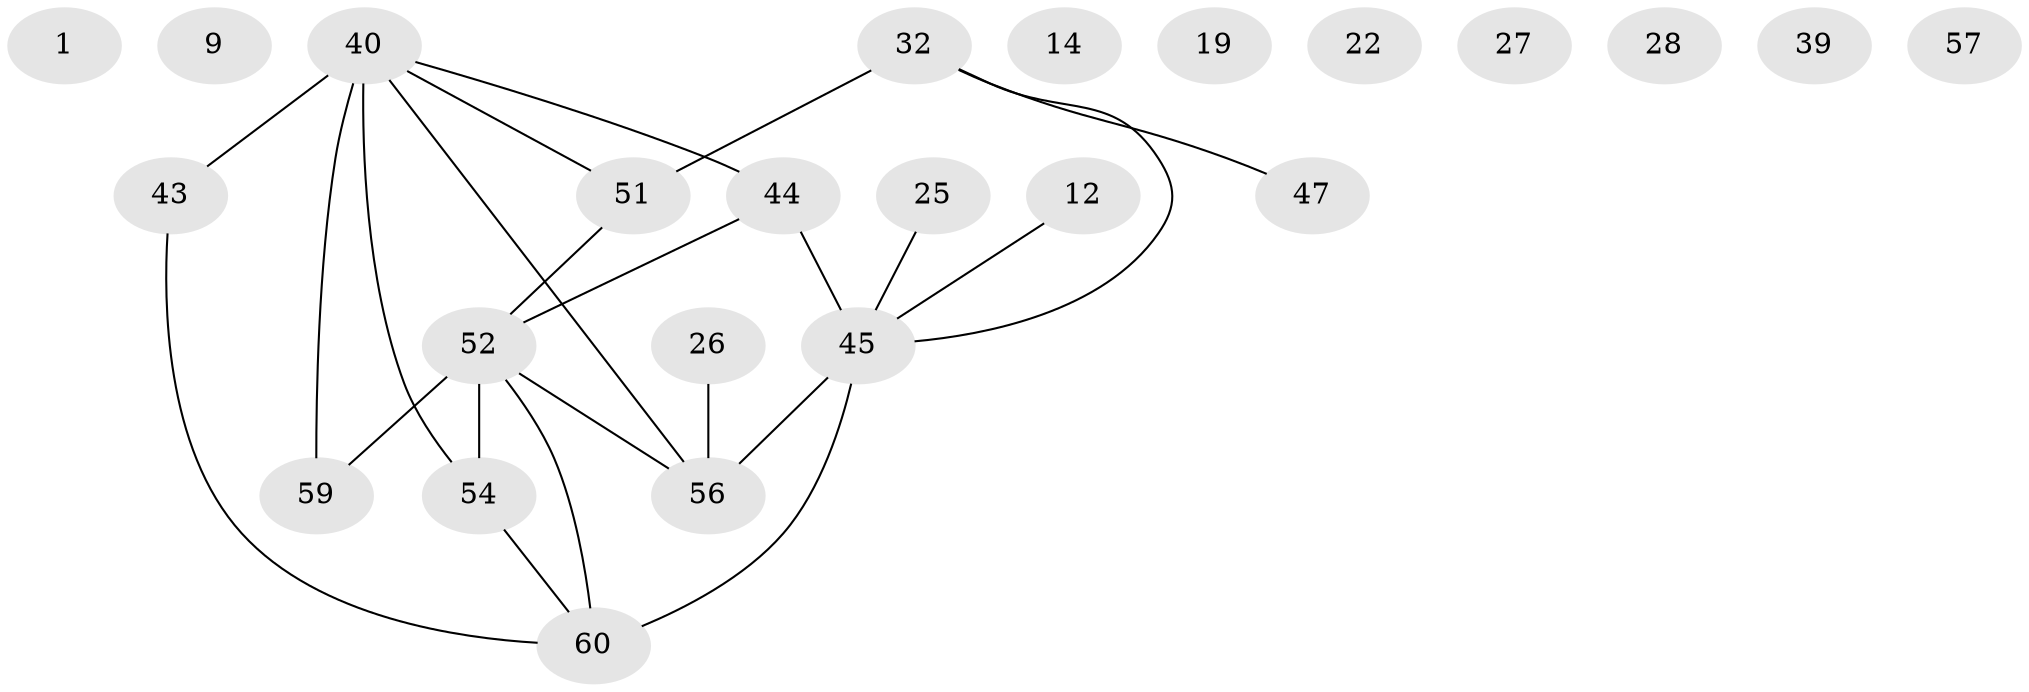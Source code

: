 // original degree distribution, {0: 0.15, 2: 0.2, 5: 0.05, 4: 0.15, 3: 0.2, 1: 0.21666666666666667, 6: 0.03333333333333333}
// Generated by graph-tools (version 1.1) at 2025/44/03/04/25 21:44:00]
// undirected, 24 vertices, 23 edges
graph export_dot {
graph [start="1"]
  node [color=gray90,style=filled];
  1;
  9;
  12;
  14;
  19;
  22;
  25;
  26;
  27;
  28;
  32 [super="+8"];
  39;
  40 [super="+4+30"];
  43 [super="+20"];
  44;
  45 [super="+21+18"];
  47;
  51 [super="+13"];
  52 [super="+11+48+37"];
  54 [super="+53"];
  56 [super="+33+38"];
  57;
  59 [super="+34"];
  60 [super="+58+41+42"];
  12 -- 45;
  25 -- 45;
  26 -- 56;
  32 -- 45;
  32 -- 47;
  32 -- 51 [weight=2];
  40 -- 54;
  40 -- 59;
  40 -- 56 [weight=2];
  40 -- 43 [weight=3];
  40 -- 44;
  40 -- 51;
  43 -- 60;
  44 -- 45;
  44 -- 52;
  45 -- 60 [weight=2];
  45 -- 56 [weight=3];
  51 -- 52;
  52 -- 59;
  52 -- 56 [weight=2];
  52 -- 54 [weight=2];
  52 -- 60;
  54 -- 60;
}
